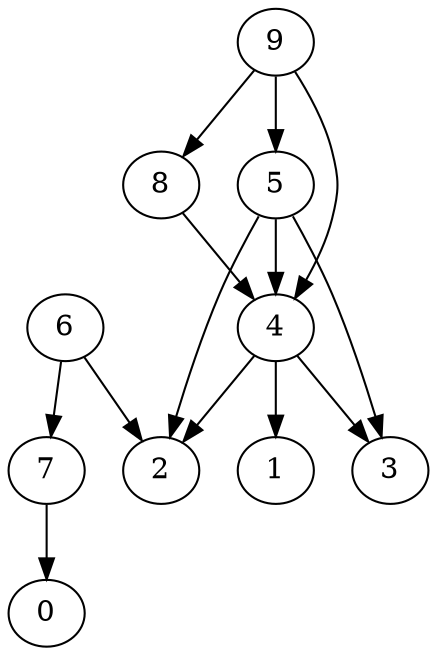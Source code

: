digraph G {
  graph [splines=true overlap=false]
  node  [shape=ellipse, width=0.3, height=0.3]
  0 [label="0"];
  1 [label="1"];
  2 [label="2"];
  3 [label="3"];
  4 [label="4"];
  5 [label="5"];
  6 [label="6"];
  7 [label="7"];
  8 [label="8"];
  9 [label="9"];
  4 -> 1;
  4 -> 2;
  4 -> 3;
  5 -> 2;
  5 -> 3;
  5 -> 4;
  6 -> 2;
  6 -> 7;
  7 -> 0;
  8 -> 4;
  9 -> 4;
  9 -> 5;
  9 -> 8;
}
